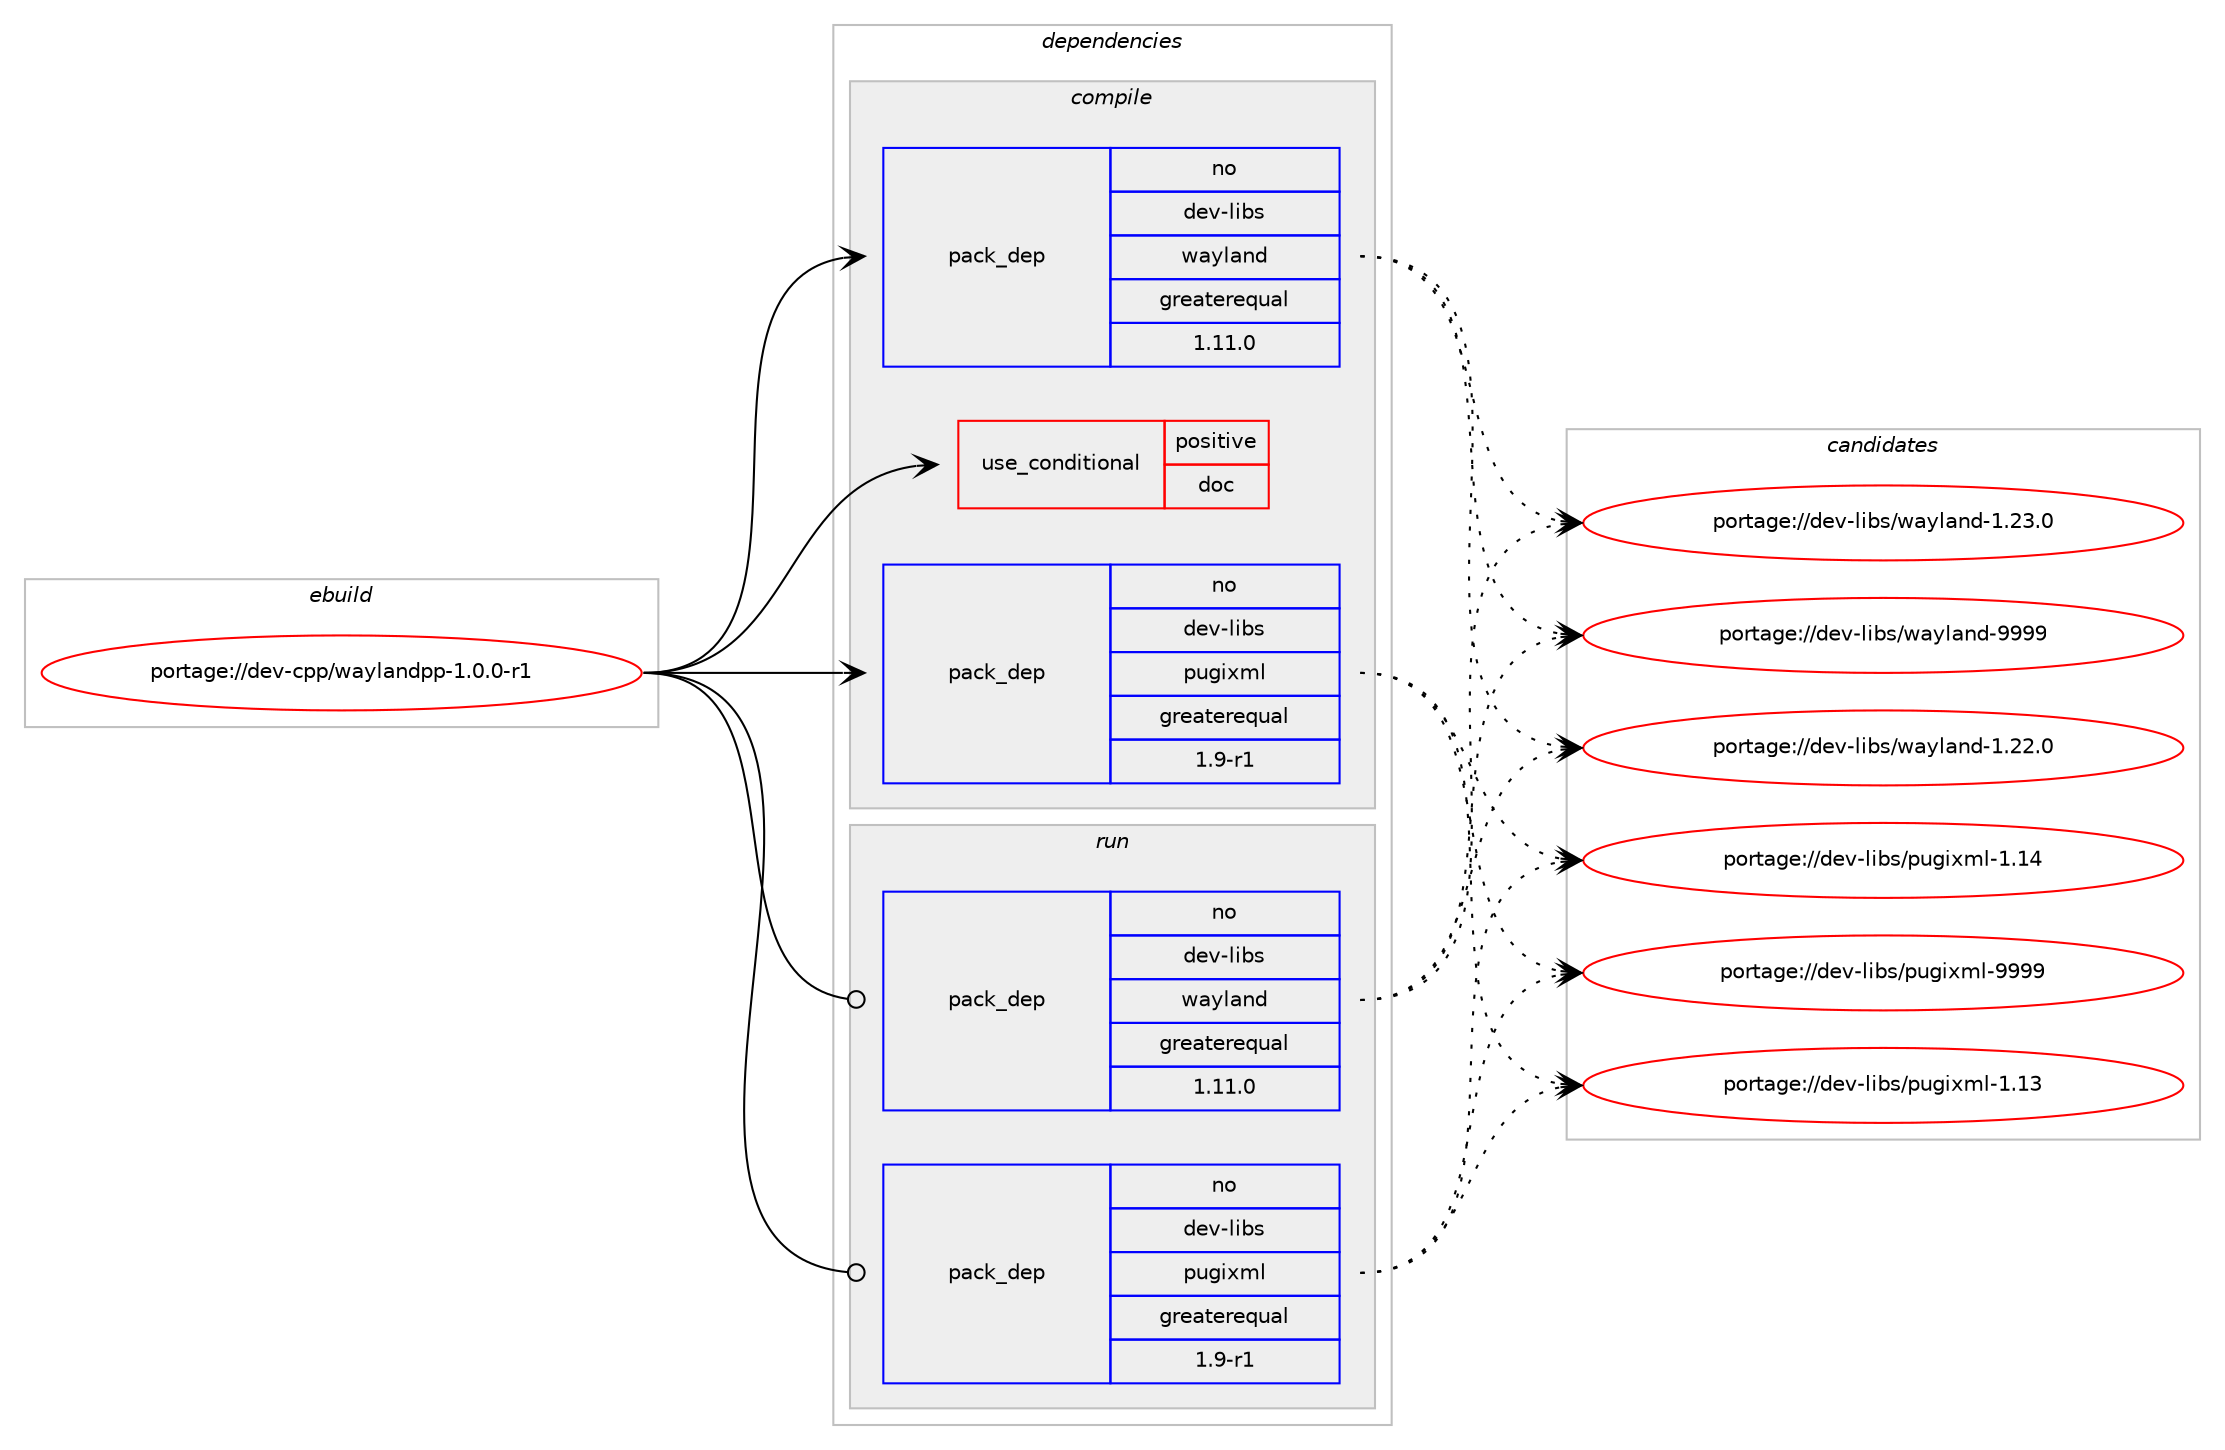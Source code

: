digraph prolog {

# *************
# Graph options
# *************

newrank=true;
concentrate=true;
compound=true;
graph [rankdir=LR,fontname=Helvetica,fontsize=10,ranksep=1.5];#, ranksep=2.5, nodesep=0.2];
edge  [arrowhead=vee];
node  [fontname=Helvetica,fontsize=10];

# **********
# The ebuild
# **********

subgraph cluster_leftcol {
color=gray;
rank=same;
label=<<i>ebuild</i>>;
id [label="portage://dev-cpp/waylandpp-1.0.0-r1", color=red, width=4, href="../dev-cpp/waylandpp-1.0.0-r1.svg"];
}

# ****************
# The dependencies
# ****************

subgraph cluster_midcol {
color=gray;
label=<<i>dependencies</i>>;
subgraph cluster_compile {
fillcolor="#eeeeee";
style=filled;
label=<<i>compile</i>>;
subgraph cond16557 {
dependency29840 [label=<<TABLE BORDER="0" CELLBORDER="1" CELLSPACING="0" CELLPADDING="4"><TR><TD ROWSPAN="3" CELLPADDING="10">use_conditional</TD></TR><TR><TD>positive</TD></TR><TR><TD>doc</TD></TR></TABLE>>, shape=none, color=red];
# *** BEGIN UNKNOWN DEPENDENCY TYPE (TODO) ***
# dependency29840 -> package_dependency(portage://dev-cpp/waylandpp-1.0.0-r1,install,no,app-text,doxygen,none,[,,],[],[])
# *** END UNKNOWN DEPENDENCY TYPE (TODO) ***

# *** BEGIN UNKNOWN DEPENDENCY TYPE (TODO) ***
# dependency29840 -> package_dependency(portage://dev-cpp/waylandpp-1.0.0-r1,install,no,media-gfx,graphviz,none,[,,],[],[])
# *** END UNKNOWN DEPENDENCY TYPE (TODO) ***

}
id:e -> dependency29840:w [weight=20,style="solid",arrowhead="vee"];
subgraph pack12391 {
dependency29841 [label=<<TABLE BORDER="0" CELLBORDER="1" CELLSPACING="0" CELLPADDING="4" WIDTH="220"><TR><TD ROWSPAN="6" CELLPADDING="30">pack_dep</TD></TR><TR><TD WIDTH="110">no</TD></TR><TR><TD>dev-libs</TD></TR><TR><TD>pugixml</TD></TR><TR><TD>greaterequal</TD></TR><TR><TD>1.9-r1</TD></TR></TABLE>>, shape=none, color=blue];
}
id:e -> dependency29841:w [weight=20,style="solid",arrowhead="vee"];
subgraph pack12392 {
dependency29842 [label=<<TABLE BORDER="0" CELLBORDER="1" CELLSPACING="0" CELLPADDING="4" WIDTH="220"><TR><TD ROWSPAN="6" CELLPADDING="30">pack_dep</TD></TR><TR><TD WIDTH="110">no</TD></TR><TR><TD>dev-libs</TD></TR><TR><TD>wayland</TD></TR><TR><TD>greaterequal</TD></TR><TR><TD>1.11.0</TD></TR></TABLE>>, shape=none, color=blue];
}
id:e -> dependency29842:w [weight=20,style="solid",arrowhead="vee"];
# *** BEGIN UNKNOWN DEPENDENCY TYPE (TODO) ***
# id -> package_dependency(portage://dev-cpp/waylandpp-1.0.0-r1,install,no,media-libs,mesa,none,[,,],[],[use(enable(wayland),none)])
# *** END UNKNOWN DEPENDENCY TYPE (TODO) ***

}
subgraph cluster_compileandrun {
fillcolor="#eeeeee";
style=filled;
label=<<i>compile and run</i>>;
}
subgraph cluster_run {
fillcolor="#eeeeee";
style=filled;
label=<<i>run</i>>;
subgraph pack12393 {
dependency29843 [label=<<TABLE BORDER="0" CELLBORDER="1" CELLSPACING="0" CELLPADDING="4" WIDTH="220"><TR><TD ROWSPAN="6" CELLPADDING="30">pack_dep</TD></TR><TR><TD WIDTH="110">no</TD></TR><TR><TD>dev-libs</TD></TR><TR><TD>pugixml</TD></TR><TR><TD>greaterequal</TD></TR><TR><TD>1.9-r1</TD></TR></TABLE>>, shape=none, color=blue];
}
id:e -> dependency29843:w [weight=20,style="solid",arrowhead="odot"];
subgraph pack12394 {
dependency29844 [label=<<TABLE BORDER="0" CELLBORDER="1" CELLSPACING="0" CELLPADDING="4" WIDTH="220"><TR><TD ROWSPAN="6" CELLPADDING="30">pack_dep</TD></TR><TR><TD WIDTH="110">no</TD></TR><TR><TD>dev-libs</TD></TR><TR><TD>wayland</TD></TR><TR><TD>greaterequal</TD></TR><TR><TD>1.11.0</TD></TR></TABLE>>, shape=none, color=blue];
}
id:e -> dependency29844:w [weight=20,style="solid",arrowhead="odot"];
# *** BEGIN UNKNOWN DEPENDENCY TYPE (TODO) ***
# id -> package_dependency(portage://dev-cpp/waylandpp-1.0.0-r1,run,no,media-libs,mesa,none,[,,],[],[use(enable(wayland),none)])
# *** END UNKNOWN DEPENDENCY TYPE (TODO) ***

}
}

# **************
# The candidates
# **************

subgraph cluster_choices {
rank=same;
color=gray;
label=<<i>candidates</i>>;

subgraph choice12391 {
color=black;
nodesep=1;
choice1001011184510810598115471121171031051201091084549464951 [label="portage://dev-libs/pugixml-1.13", color=red, width=4,href="../dev-libs/pugixml-1.13.svg"];
choice1001011184510810598115471121171031051201091084549464952 [label="portage://dev-libs/pugixml-1.14", color=red, width=4,href="../dev-libs/pugixml-1.14.svg"];
choice1001011184510810598115471121171031051201091084557575757 [label="portage://dev-libs/pugixml-9999", color=red, width=4,href="../dev-libs/pugixml-9999.svg"];
dependency29841:e -> choice1001011184510810598115471121171031051201091084549464951:w [style=dotted,weight="100"];
dependency29841:e -> choice1001011184510810598115471121171031051201091084549464952:w [style=dotted,weight="100"];
dependency29841:e -> choice1001011184510810598115471121171031051201091084557575757:w [style=dotted,weight="100"];
}
subgraph choice12392 {
color=black;
nodesep=1;
choice100101118451081059811547119971211089711010045494650504648 [label="portage://dev-libs/wayland-1.22.0", color=red, width=4,href="../dev-libs/wayland-1.22.0.svg"];
choice100101118451081059811547119971211089711010045494650514648 [label="portage://dev-libs/wayland-1.23.0", color=red, width=4,href="../dev-libs/wayland-1.23.0.svg"];
choice10010111845108105981154711997121108971101004557575757 [label="portage://dev-libs/wayland-9999", color=red, width=4,href="../dev-libs/wayland-9999.svg"];
dependency29842:e -> choice100101118451081059811547119971211089711010045494650504648:w [style=dotted,weight="100"];
dependency29842:e -> choice100101118451081059811547119971211089711010045494650514648:w [style=dotted,weight="100"];
dependency29842:e -> choice10010111845108105981154711997121108971101004557575757:w [style=dotted,weight="100"];
}
subgraph choice12393 {
color=black;
nodesep=1;
choice1001011184510810598115471121171031051201091084549464951 [label="portage://dev-libs/pugixml-1.13", color=red, width=4,href="../dev-libs/pugixml-1.13.svg"];
choice1001011184510810598115471121171031051201091084549464952 [label="portage://dev-libs/pugixml-1.14", color=red, width=4,href="../dev-libs/pugixml-1.14.svg"];
choice1001011184510810598115471121171031051201091084557575757 [label="portage://dev-libs/pugixml-9999", color=red, width=4,href="../dev-libs/pugixml-9999.svg"];
dependency29843:e -> choice1001011184510810598115471121171031051201091084549464951:w [style=dotted,weight="100"];
dependency29843:e -> choice1001011184510810598115471121171031051201091084549464952:w [style=dotted,weight="100"];
dependency29843:e -> choice1001011184510810598115471121171031051201091084557575757:w [style=dotted,weight="100"];
}
subgraph choice12394 {
color=black;
nodesep=1;
choice100101118451081059811547119971211089711010045494650504648 [label="portage://dev-libs/wayland-1.22.0", color=red, width=4,href="../dev-libs/wayland-1.22.0.svg"];
choice100101118451081059811547119971211089711010045494650514648 [label="portage://dev-libs/wayland-1.23.0", color=red, width=4,href="../dev-libs/wayland-1.23.0.svg"];
choice10010111845108105981154711997121108971101004557575757 [label="portage://dev-libs/wayland-9999", color=red, width=4,href="../dev-libs/wayland-9999.svg"];
dependency29844:e -> choice100101118451081059811547119971211089711010045494650504648:w [style=dotted,weight="100"];
dependency29844:e -> choice100101118451081059811547119971211089711010045494650514648:w [style=dotted,weight="100"];
dependency29844:e -> choice10010111845108105981154711997121108971101004557575757:w [style=dotted,weight="100"];
}
}

}
